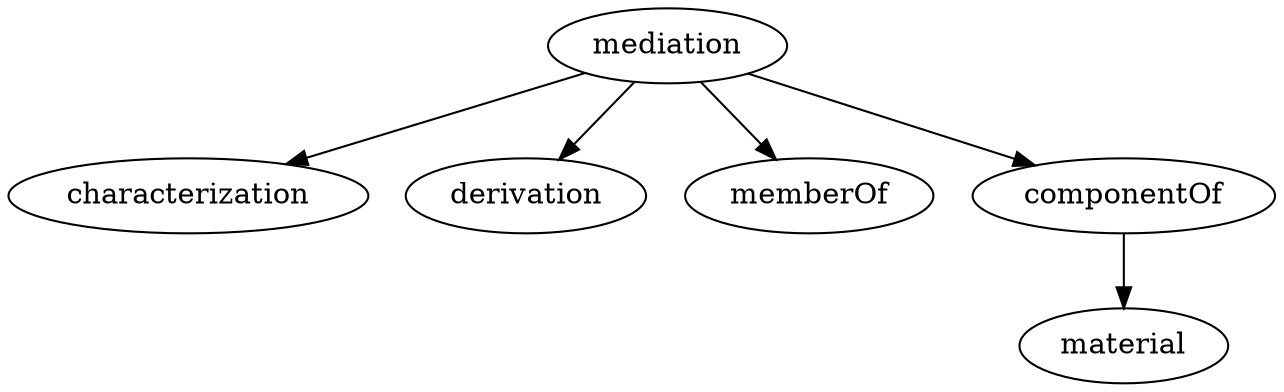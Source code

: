 strict digraph {
mediation;
characterization;
derivation;
memberOf;
componentOf;
material;
mediation -> characterization;
mediation -> derivation;
mediation -> memberOf;
mediation -> componentOf;
componentOf -> material;
}
